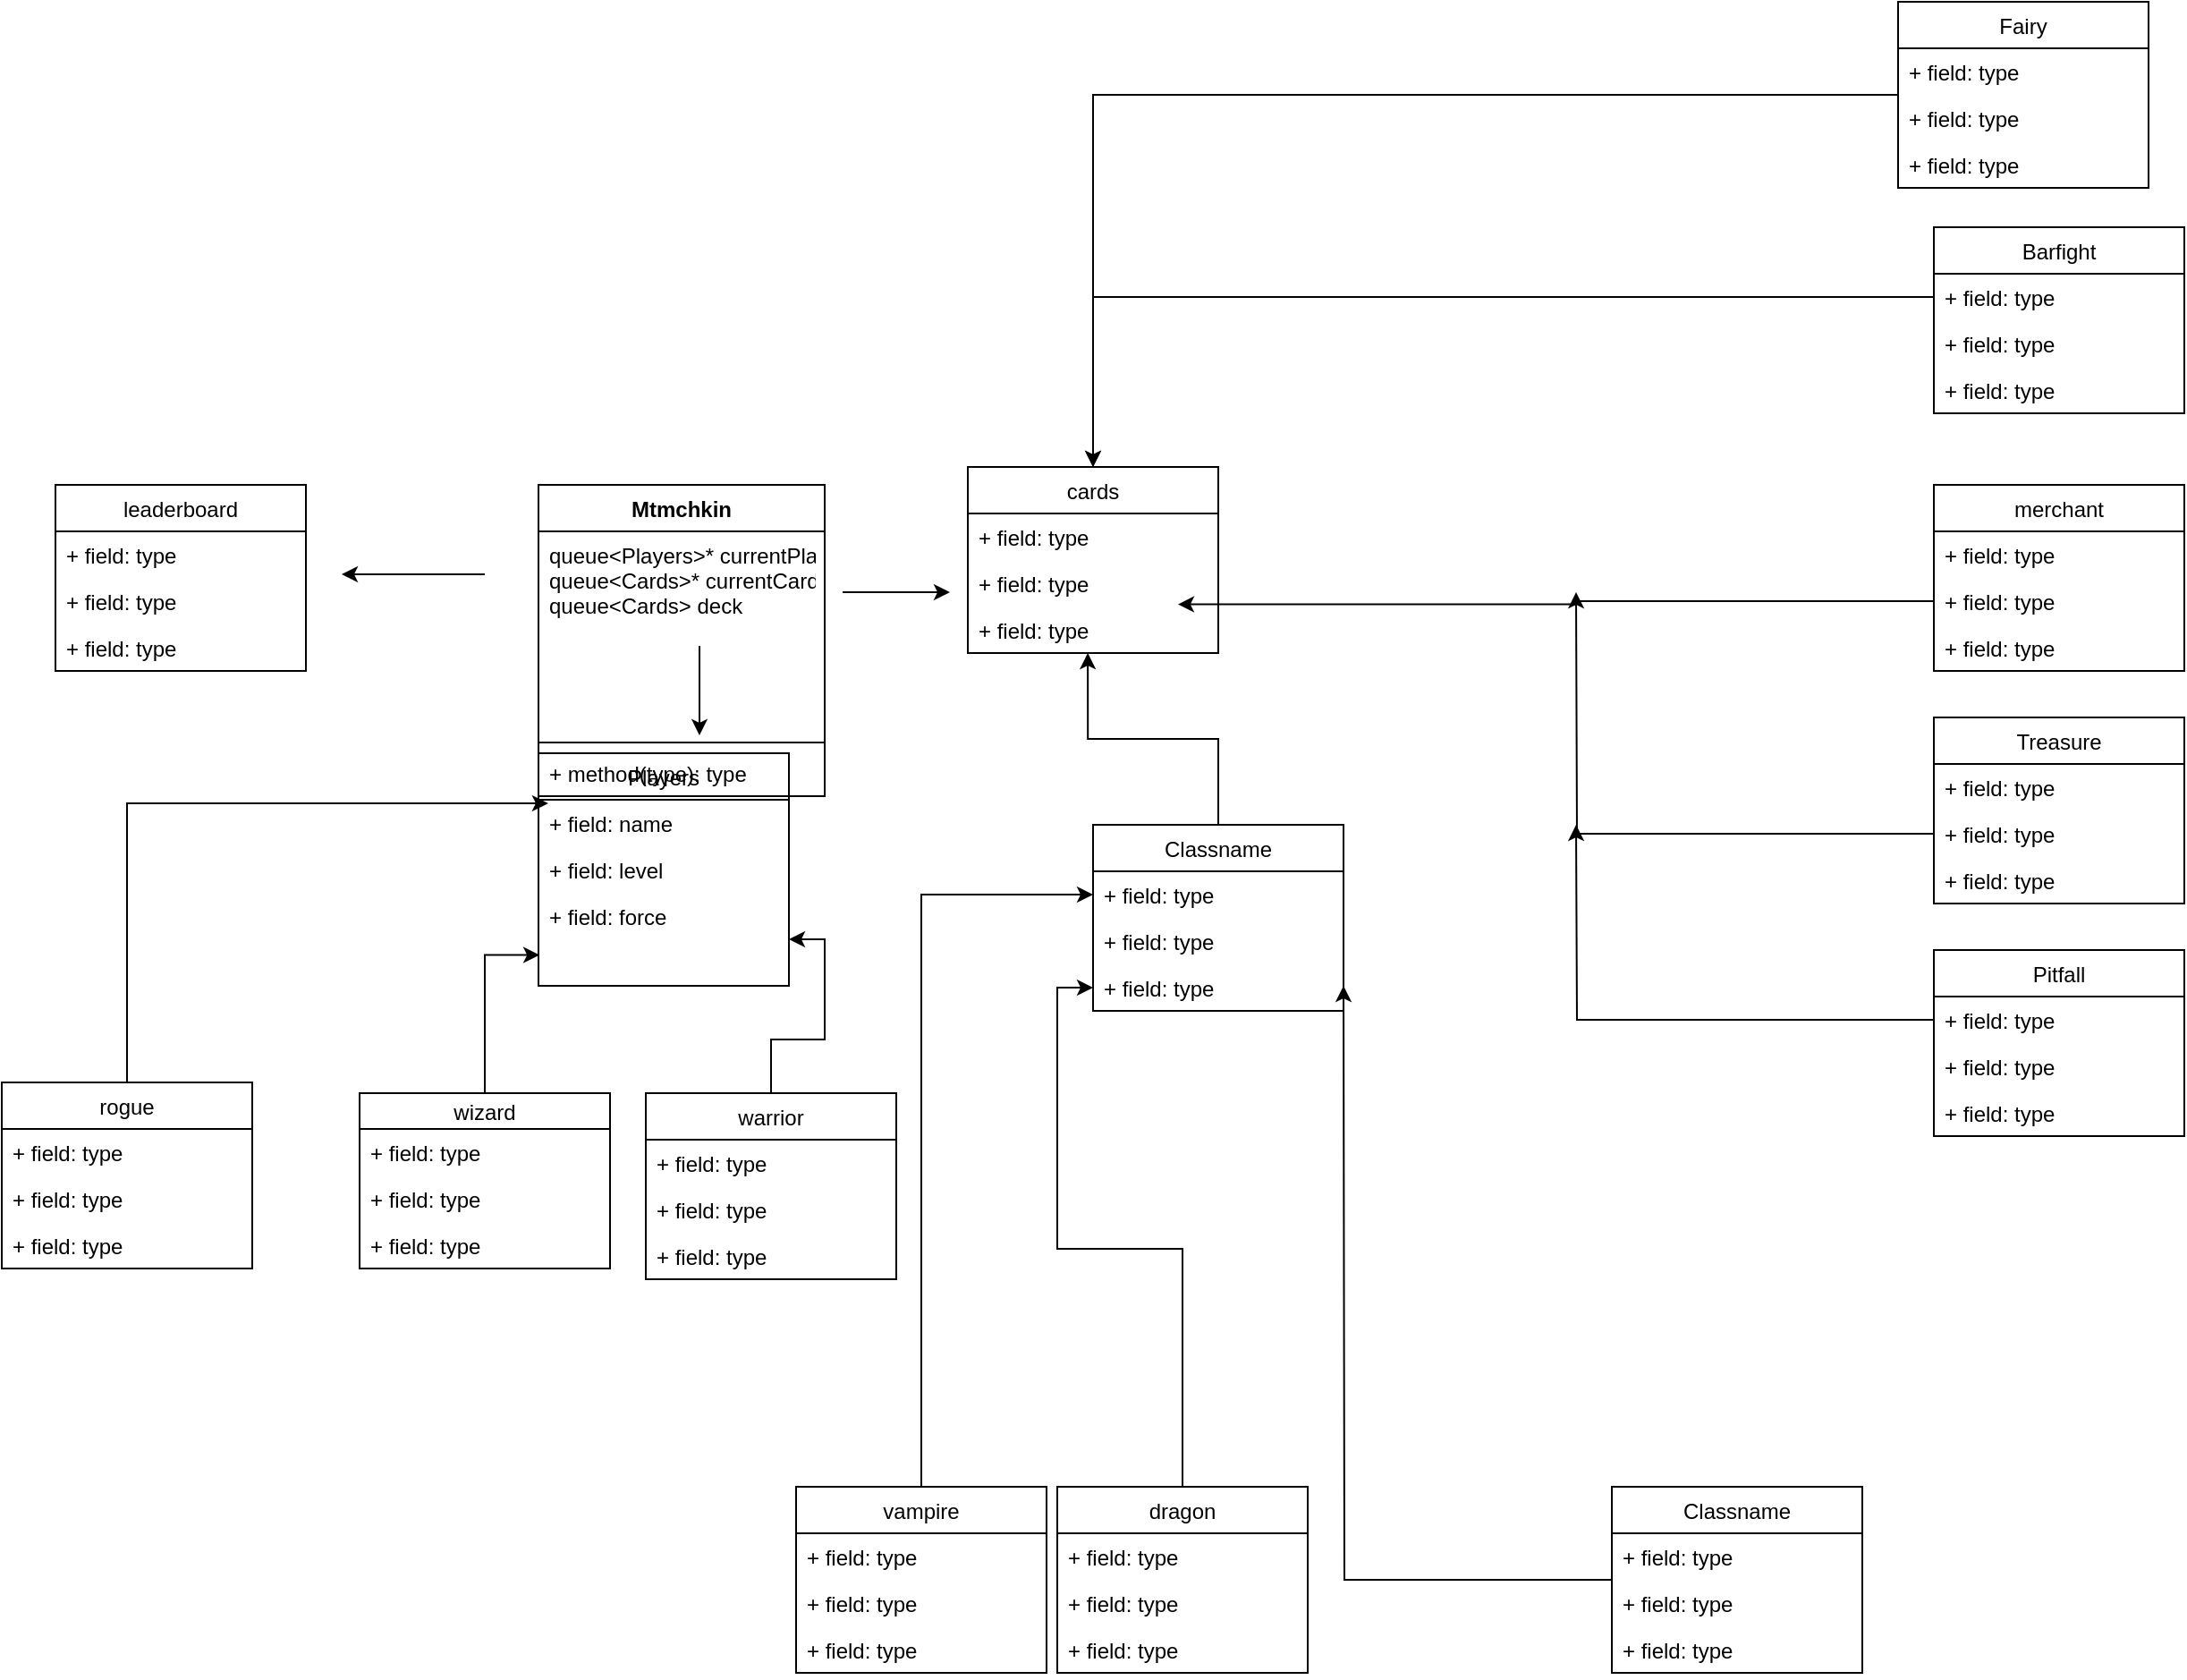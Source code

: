 <mxfile version="20.0.1" type="github">
  <diagram id="4wzTn6dpdVseDMfgccRy" name="Page-1">
    <mxGraphModel dx="2489" dy="2288" grid="1" gridSize="10" guides="1" tooltips="1" connect="1" arrows="1" fold="1" page="1" pageScale="1" pageWidth="827" pageHeight="1169" math="0" shadow="0">
      <root>
        <mxCell id="0" />
        <mxCell id="1" parent="0" />
        <mxCell id="81CmifObGXIKuu-rGYJU-3" value="Mtmchkin" style="swimlane;fontStyle=1;align=center;verticalAlign=top;childLayout=stackLayout;horizontal=1;startSize=26;horizontalStack=0;resizeParent=1;resizeParentMax=0;resizeLast=0;collapsible=1;marginBottom=0;" parent="1" vertex="1">
          <mxGeometry x="200" y="40" width="160" height="174" as="geometry" />
        </mxCell>
        <mxCell id="81CmifObGXIKuu-rGYJU-4" value="queue&lt;Players&gt;* currentPlayer&#xa;queue&lt;Cards&gt;* currentCard&#xa;queue&lt;Cards&gt; deck&#xa;&#xa;" style="text;strokeColor=none;fillColor=none;align=left;verticalAlign=top;spacingLeft=4;spacingRight=4;overflow=hidden;rotatable=0;points=[[0,0.5],[1,0.5]];portConstraint=eastwest;" parent="81CmifObGXIKuu-rGYJU-3" vertex="1">
          <mxGeometry y="26" width="160" height="114" as="geometry" />
        </mxCell>
        <mxCell id="81CmifObGXIKuu-rGYJU-5" value="" style="line;strokeWidth=1;fillColor=none;align=left;verticalAlign=middle;spacingTop=-1;spacingLeft=3;spacingRight=3;rotatable=0;labelPosition=right;points=[];portConstraint=eastwest;" parent="81CmifObGXIKuu-rGYJU-3" vertex="1">
          <mxGeometry y="140" width="160" height="8" as="geometry" />
        </mxCell>
        <mxCell id="81CmifObGXIKuu-rGYJU-6" value="+ method(type): type" style="text;strokeColor=none;fillColor=none;align=left;verticalAlign=top;spacingLeft=4;spacingRight=4;overflow=hidden;rotatable=0;points=[[0,0.5],[1,0.5]];portConstraint=eastwest;" parent="81CmifObGXIKuu-rGYJU-3" vertex="1">
          <mxGeometry y="148" width="160" height="26" as="geometry" />
        </mxCell>
        <mxCell id="81CmifObGXIKuu-rGYJU-7" value="Players" style="swimlane;fontStyle=0;childLayout=stackLayout;horizontal=1;startSize=26;fillColor=none;horizontalStack=0;resizeParent=1;resizeParentMax=0;resizeLast=0;collapsible=1;marginBottom=0;" parent="1" vertex="1">
          <mxGeometry x="200" y="190" width="140" height="130" as="geometry" />
        </mxCell>
        <mxCell id="81CmifObGXIKuu-rGYJU-8" value="+ field: name" style="text;strokeColor=none;fillColor=none;align=left;verticalAlign=top;spacingLeft=4;spacingRight=4;overflow=hidden;rotatable=0;points=[[0,0.5],[1,0.5]];portConstraint=eastwest;" parent="81CmifObGXIKuu-rGYJU-7" vertex="1">
          <mxGeometry y="26" width="140" height="26" as="geometry" />
        </mxCell>
        <mxCell id="81CmifObGXIKuu-rGYJU-9" value="+ field: level" style="text;strokeColor=none;fillColor=none;align=left;verticalAlign=top;spacingLeft=4;spacingRight=4;overflow=hidden;rotatable=0;points=[[0,0.5],[1,0.5]];portConstraint=eastwest;" parent="81CmifObGXIKuu-rGYJU-7" vertex="1">
          <mxGeometry y="52" width="140" height="26" as="geometry" />
        </mxCell>
        <mxCell id="81CmifObGXIKuu-rGYJU-10" value="+ field: force" style="text;strokeColor=none;fillColor=none;align=left;verticalAlign=top;spacingLeft=4;spacingRight=4;overflow=hidden;rotatable=0;points=[[0,0.5],[1,0.5]];portConstraint=eastwest;" parent="81CmifObGXIKuu-rGYJU-7" vertex="1">
          <mxGeometry y="78" width="140" height="52" as="geometry" />
        </mxCell>
        <mxCell id="81CmifObGXIKuu-rGYJU-12" value="cards" style="swimlane;fontStyle=0;childLayout=stackLayout;horizontal=1;startSize=26;fillColor=none;horizontalStack=0;resizeParent=1;resizeParentMax=0;resizeLast=0;collapsible=1;marginBottom=0;" parent="1" vertex="1">
          <mxGeometry x="440" y="30" width="140" height="104" as="geometry" />
        </mxCell>
        <mxCell id="81CmifObGXIKuu-rGYJU-13" value="+ field: type" style="text;strokeColor=none;fillColor=none;align=left;verticalAlign=top;spacingLeft=4;spacingRight=4;overflow=hidden;rotatable=0;points=[[0,0.5],[1,0.5]];portConstraint=eastwest;" parent="81CmifObGXIKuu-rGYJU-12" vertex="1">
          <mxGeometry y="26" width="140" height="26" as="geometry" />
        </mxCell>
        <mxCell id="81CmifObGXIKuu-rGYJU-14" value="+ field: type" style="text;strokeColor=none;fillColor=none;align=left;verticalAlign=top;spacingLeft=4;spacingRight=4;overflow=hidden;rotatable=0;points=[[0,0.5],[1,0.5]];portConstraint=eastwest;" parent="81CmifObGXIKuu-rGYJU-12" vertex="1">
          <mxGeometry y="52" width="140" height="26" as="geometry" />
        </mxCell>
        <mxCell id="81CmifObGXIKuu-rGYJU-15" value="+ field: type" style="text;strokeColor=none;fillColor=none;align=left;verticalAlign=top;spacingLeft=4;spacingRight=4;overflow=hidden;rotatable=0;points=[[0,0.5],[1,0.5]];portConstraint=eastwest;" parent="81CmifObGXIKuu-rGYJU-12" vertex="1">
          <mxGeometry y="78" width="140" height="26" as="geometry" />
        </mxCell>
        <mxCell id="81CmifObGXIKuu-rGYJU-16" value="merchant" style="swimlane;fontStyle=0;childLayout=stackLayout;horizontal=1;startSize=26;fillColor=none;horizontalStack=0;resizeParent=1;resizeParentMax=0;resizeLast=0;collapsible=1;marginBottom=0;" parent="1" vertex="1">
          <mxGeometry x="980" y="40" width="140" height="104" as="geometry" />
        </mxCell>
        <mxCell id="81CmifObGXIKuu-rGYJU-17" value="+ field: type" style="text;strokeColor=none;fillColor=none;align=left;verticalAlign=top;spacingLeft=4;spacingRight=4;overflow=hidden;rotatable=0;points=[[0,0.5],[1,0.5]];portConstraint=eastwest;" parent="81CmifObGXIKuu-rGYJU-16" vertex="1">
          <mxGeometry y="26" width="140" height="26" as="geometry" />
        </mxCell>
        <mxCell id="81CmifObGXIKuu-rGYJU-18" value="+ field: type" style="text;strokeColor=none;fillColor=none;align=left;verticalAlign=top;spacingLeft=4;spacingRight=4;overflow=hidden;rotatable=0;points=[[0,0.5],[1,0.5]];portConstraint=eastwest;" parent="81CmifObGXIKuu-rGYJU-16" vertex="1">
          <mxGeometry y="52" width="140" height="26" as="geometry" />
        </mxCell>
        <mxCell id="81CmifObGXIKuu-rGYJU-19" value="+ field: type" style="text;strokeColor=none;fillColor=none;align=left;verticalAlign=top;spacingLeft=4;spacingRight=4;overflow=hidden;rotatable=0;points=[[0,0.5],[1,0.5]];portConstraint=eastwest;" parent="81CmifObGXIKuu-rGYJU-16" vertex="1">
          <mxGeometry y="78" width="140" height="26" as="geometry" />
        </mxCell>
        <mxCell id="81CmifObGXIKuu-rGYJU-20" value="Treasure" style="swimlane;fontStyle=0;childLayout=stackLayout;horizontal=1;startSize=26;fillColor=none;horizontalStack=0;resizeParent=1;resizeParentMax=0;resizeLast=0;collapsible=1;marginBottom=0;" parent="1" vertex="1">
          <mxGeometry x="980" y="170" width="140" height="104" as="geometry" />
        </mxCell>
        <mxCell id="81CmifObGXIKuu-rGYJU-21" value="+ field: type" style="text;strokeColor=none;fillColor=none;align=left;verticalAlign=top;spacingLeft=4;spacingRight=4;overflow=hidden;rotatable=0;points=[[0,0.5],[1,0.5]];portConstraint=eastwest;" parent="81CmifObGXIKuu-rGYJU-20" vertex="1">
          <mxGeometry y="26" width="140" height="26" as="geometry" />
        </mxCell>
        <mxCell id="81CmifObGXIKuu-rGYJU-22" value="+ field: type" style="text;strokeColor=none;fillColor=none;align=left;verticalAlign=top;spacingLeft=4;spacingRight=4;overflow=hidden;rotatable=0;points=[[0,0.5],[1,0.5]];portConstraint=eastwest;" parent="81CmifObGXIKuu-rGYJU-20" vertex="1">
          <mxGeometry y="52" width="140" height="26" as="geometry" />
        </mxCell>
        <mxCell id="81CmifObGXIKuu-rGYJU-23" value="+ field: type" style="text;strokeColor=none;fillColor=none;align=left;verticalAlign=top;spacingLeft=4;spacingRight=4;overflow=hidden;rotatable=0;points=[[0,0.5],[1,0.5]];portConstraint=eastwest;" parent="81CmifObGXIKuu-rGYJU-20" vertex="1">
          <mxGeometry y="78" width="140" height="26" as="geometry" />
        </mxCell>
        <mxCell id="81CmifObGXIKuu-rGYJU-24" value="leaderboard" style="swimlane;fontStyle=0;childLayout=stackLayout;horizontal=1;startSize=26;fillColor=none;horizontalStack=0;resizeParent=1;resizeParentMax=0;resizeLast=0;collapsible=1;marginBottom=0;" parent="1" vertex="1">
          <mxGeometry x="-70" y="40" width="140" height="104" as="geometry" />
        </mxCell>
        <mxCell id="81CmifObGXIKuu-rGYJU-25" value="+ field: type" style="text;strokeColor=none;fillColor=none;align=left;verticalAlign=top;spacingLeft=4;spacingRight=4;overflow=hidden;rotatable=0;points=[[0,0.5],[1,0.5]];portConstraint=eastwest;" parent="81CmifObGXIKuu-rGYJU-24" vertex="1">
          <mxGeometry y="26" width="140" height="26" as="geometry" />
        </mxCell>
        <mxCell id="81CmifObGXIKuu-rGYJU-26" value="+ field: type" style="text;strokeColor=none;fillColor=none;align=left;verticalAlign=top;spacingLeft=4;spacingRight=4;overflow=hidden;rotatable=0;points=[[0,0.5],[1,0.5]];portConstraint=eastwest;" parent="81CmifObGXIKuu-rGYJU-24" vertex="1">
          <mxGeometry y="52" width="140" height="26" as="geometry" />
        </mxCell>
        <mxCell id="81CmifObGXIKuu-rGYJU-27" value="+ field: type" style="text;strokeColor=none;fillColor=none;align=left;verticalAlign=top;spacingLeft=4;spacingRight=4;overflow=hidden;rotatable=0;points=[[0,0.5],[1,0.5]];portConstraint=eastwest;" parent="81CmifObGXIKuu-rGYJU-24" vertex="1">
          <mxGeometry y="78" width="140" height="26" as="geometry" />
        </mxCell>
        <mxCell id="81CmifObGXIKuu-rGYJU-98" style="edgeStyle=orthogonalEdgeStyle;rounded=0;orthogonalLoop=1;jettySize=auto;html=1;entryX=0.039;entryY=0.077;entryDx=0;entryDy=0;entryPerimeter=0;" parent="1" source="81CmifObGXIKuu-rGYJU-28" target="81CmifObGXIKuu-rGYJU-8" edge="1">
          <mxGeometry relative="1" as="geometry" />
        </mxCell>
        <mxCell id="81CmifObGXIKuu-rGYJU-28" value="rogue" style="swimlane;fontStyle=0;childLayout=stackLayout;horizontal=1;startSize=26;fillColor=none;horizontalStack=0;resizeParent=1;resizeParentMax=0;resizeLast=0;collapsible=1;marginBottom=0;" parent="1" vertex="1">
          <mxGeometry x="-100" y="374" width="140" height="104" as="geometry" />
        </mxCell>
        <mxCell id="81CmifObGXIKuu-rGYJU-29" value="+ field: type" style="text;strokeColor=none;fillColor=none;align=left;verticalAlign=top;spacingLeft=4;spacingRight=4;overflow=hidden;rotatable=0;points=[[0,0.5],[1,0.5]];portConstraint=eastwest;" parent="81CmifObGXIKuu-rGYJU-28" vertex="1">
          <mxGeometry y="26" width="140" height="26" as="geometry" />
        </mxCell>
        <mxCell id="81CmifObGXIKuu-rGYJU-30" value="+ field: type" style="text;strokeColor=none;fillColor=none;align=left;verticalAlign=top;spacingLeft=4;spacingRight=4;overflow=hidden;rotatable=0;points=[[0,0.5],[1,0.5]];portConstraint=eastwest;" parent="81CmifObGXIKuu-rGYJU-28" vertex="1">
          <mxGeometry y="52" width="140" height="26" as="geometry" />
        </mxCell>
        <mxCell id="81CmifObGXIKuu-rGYJU-31" value="+ field: type" style="text;strokeColor=none;fillColor=none;align=left;verticalAlign=top;spacingLeft=4;spacingRight=4;overflow=hidden;rotatable=0;points=[[0,0.5],[1,0.5]];portConstraint=eastwest;" parent="81CmifObGXIKuu-rGYJU-28" vertex="1">
          <mxGeometry y="78" width="140" height="26" as="geometry" />
        </mxCell>
        <mxCell id="81CmifObGXIKuu-rGYJU-97" style="edgeStyle=orthogonalEdgeStyle;rounded=0;orthogonalLoop=1;jettySize=auto;html=1;entryX=0.004;entryY=0.669;entryDx=0;entryDy=0;entryPerimeter=0;" parent="1" source="81CmifObGXIKuu-rGYJU-32" target="81CmifObGXIKuu-rGYJU-10" edge="1">
          <mxGeometry relative="1" as="geometry" />
        </mxCell>
        <mxCell id="81CmifObGXIKuu-rGYJU-32" value="wizard" style="swimlane;fontStyle=0;childLayout=stackLayout;horizontal=1;startSize=20;fillColor=none;horizontalStack=0;resizeParent=1;resizeParentMax=0;resizeLast=0;collapsible=1;marginBottom=0;" parent="1" vertex="1">
          <mxGeometry x="100" y="380" width="140" height="98" as="geometry" />
        </mxCell>
        <mxCell id="81CmifObGXIKuu-rGYJU-33" value="+ field: type" style="text;strokeColor=none;fillColor=none;align=left;verticalAlign=top;spacingLeft=4;spacingRight=4;overflow=hidden;rotatable=0;points=[[0,0.5],[1,0.5]];portConstraint=eastwest;" parent="81CmifObGXIKuu-rGYJU-32" vertex="1">
          <mxGeometry y="20" width="140" height="26" as="geometry" />
        </mxCell>
        <mxCell id="81CmifObGXIKuu-rGYJU-34" value="+ field: type" style="text;strokeColor=none;fillColor=none;align=left;verticalAlign=top;spacingLeft=4;spacingRight=4;overflow=hidden;rotatable=0;points=[[0,0.5],[1,0.5]];portConstraint=eastwest;" parent="81CmifObGXIKuu-rGYJU-32" vertex="1">
          <mxGeometry y="46" width="140" height="26" as="geometry" />
        </mxCell>
        <mxCell id="81CmifObGXIKuu-rGYJU-35" value="+ field: type" style="text;strokeColor=none;fillColor=none;align=left;verticalAlign=top;spacingLeft=4;spacingRight=4;overflow=hidden;rotatable=0;points=[[0,0.5],[1,0.5]];portConstraint=eastwest;" parent="81CmifObGXIKuu-rGYJU-32" vertex="1">
          <mxGeometry y="72" width="140" height="26" as="geometry" />
        </mxCell>
        <mxCell id="81CmifObGXIKuu-rGYJU-96" style="edgeStyle=orthogonalEdgeStyle;rounded=0;orthogonalLoop=1;jettySize=auto;html=1;entryX=1;entryY=0.5;entryDx=0;entryDy=0;" parent="1" source="81CmifObGXIKuu-rGYJU-36" target="81CmifObGXIKuu-rGYJU-10" edge="1">
          <mxGeometry relative="1" as="geometry" />
        </mxCell>
        <mxCell id="81CmifObGXIKuu-rGYJU-36" value="warrior" style="swimlane;fontStyle=0;childLayout=stackLayout;horizontal=1;startSize=26;fillColor=none;horizontalStack=0;resizeParent=1;resizeParentMax=0;resizeLast=0;collapsible=1;marginBottom=0;" parent="1" vertex="1">
          <mxGeometry x="260" y="380" width="140" height="104" as="geometry" />
        </mxCell>
        <mxCell id="81CmifObGXIKuu-rGYJU-37" value="+ field: type" style="text;strokeColor=none;fillColor=none;align=left;verticalAlign=top;spacingLeft=4;spacingRight=4;overflow=hidden;rotatable=0;points=[[0,0.5],[1,0.5]];portConstraint=eastwest;" parent="81CmifObGXIKuu-rGYJU-36" vertex="1">
          <mxGeometry y="26" width="140" height="26" as="geometry" />
        </mxCell>
        <mxCell id="81CmifObGXIKuu-rGYJU-38" value="+ field: type" style="text;strokeColor=none;fillColor=none;align=left;verticalAlign=top;spacingLeft=4;spacingRight=4;overflow=hidden;rotatable=0;points=[[0,0.5],[1,0.5]];portConstraint=eastwest;" parent="81CmifObGXIKuu-rGYJU-36" vertex="1">
          <mxGeometry y="52" width="140" height="26" as="geometry" />
        </mxCell>
        <mxCell id="81CmifObGXIKuu-rGYJU-39" value="+ field: type" style="text;strokeColor=none;fillColor=none;align=left;verticalAlign=top;spacingLeft=4;spacingRight=4;overflow=hidden;rotatable=0;points=[[0,0.5],[1,0.5]];portConstraint=eastwest;" parent="81CmifObGXIKuu-rGYJU-36" vertex="1">
          <mxGeometry y="78" width="140" height="26" as="geometry" />
        </mxCell>
        <mxCell id="81CmifObGXIKuu-rGYJU-42" value="" style="endArrow=classic;html=1;rounded=0;" parent="1" edge="1">
          <mxGeometry width="50" height="50" relative="1" as="geometry">
            <mxPoint x="290" y="130" as="sourcePoint" />
            <mxPoint x="290" y="180" as="targetPoint" />
            <Array as="points" />
          </mxGeometry>
        </mxCell>
        <mxCell id="81CmifObGXIKuu-rGYJU-43" value="" style="endArrow=classic;html=1;rounded=0;" parent="1" edge="1">
          <mxGeometry width="50" height="50" relative="1" as="geometry">
            <mxPoint x="370" y="100" as="sourcePoint" />
            <mxPoint x="430" y="100" as="targetPoint" />
            <Array as="points">
              <mxPoint x="400" y="100" />
            </Array>
          </mxGeometry>
        </mxCell>
        <mxCell id="81CmifObGXIKuu-rGYJU-44" value="" style="endArrow=classic;html=1;rounded=0;" parent="1" edge="1">
          <mxGeometry width="50" height="50" relative="1" as="geometry">
            <mxPoint x="170" y="90" as="sourcePoint" />
            <mxPoint x="90" y="90" as="targetPoint" />
          </mxGeometry>
        </mxCell>
        <mxCell id="81CmifObGXIKuu-rGYJU-57" value="Pitfall" style="swimlane;fontStyle=0;childLayout=stackLayout;horizontal=1;startSize=26;fillColor=none;horizontalStack=0;resizeParent=1;resizeParentMax=0;resizeLast=0;collapsible=1;marginBottom=0;" parent="1" vertex="1">
          <mxGeometry x="980" y="300" width="140" height="104" as="geometry" />
        </mxCell>
        <mxCell id="81CmifObGXIKuu-rGYJU-58" value="+ field: type" style="text;strokeColor=none;fillColor=none;align=left;verticalAlign=top;spacingLeft=4;spacingRight=4;overflow=hidden;rotatable=0;points=[[0,0.5],[1,0.5]];portConstraint=eastwest;" parent="81CmifObGXIKuu-rGYJU-57" vertex="1">
          <mxGeometry y="26" width="140" height="26" as="geometry" />
        </mxCell>
        <mxCell id="81CmifObGXIKuu-rGYJU-59" value="+ field: type" style="text;strokeColor=none;fillColor=none;align=left;verticalAlign=top;spacingLeft=4;spacingRight=4;overflow=hidden;rotatable=0;points=[[0,0.5],[1,0.5]];portConstraint=eastwest;" parent="81CmifObGXIKuu-rGYJU-57" vertex="1">
          <mxGeometry y="52" width="140" height="26" as="geometry" />
        </mxCell>
        <mxCell id="81CmifObGXIKuu-rGYJU-60" value="+ field: type" style="text;strokeColor=none;fillColor=none;align=left;verticalAlign=top;spacingLeft=4;spacingRight=4;overflow=hidden;rotatable=0;points=[[0,0.5],[1,0.5]];portConstraint=eastwest;" parent="81CmifObGXIKuu-rGYJU-57" vertex="1">
          <mxGeometry y="78" width="140" height="26" as="geometry" />
        </mxCell>
        <mxCell id="81CmifObGXIKuu-rGYJU-61" value="Barfight" style="swimlane;fontStyle=0;childLayout=stackLayout;horizontal=1;startSize=26;fillColor=none;horizontalStack=0;resizeParent=1;resizeParentMax=0;resizeLast=0;collapsible=1;marginBottom=0;" parent="1" vertex="1">
          <mxGeometry x="980" y="-104" width="140" height="104" as="geometry" />
        </mxCell>
        <mxCell id="81CmifObGXIKuu-rGYJU-62" value="+ field: type" style="text;strokeColor=none;fillColor=none;align=left;verticalAlign=top;spacingLeft=4;spacingRight=4;overflow=hidden;rotatable=0;points=[[0,0.5],[1,0.5]];portConstraint=eastwest;" parent="81CmifObGXIKuu-rGYJU-61" vertex="1">
          <mxGeometry y="26" width="140" height="26" as="geometry" />
        </mxCell>
        <mxCell id="81CmifObGXIKuu-rGYJU-63" value="+ field: type" style="text;strokeColor=none;fillColor=none;align=left;verticalAlign=top;spacingLeft=4;spacingRight=4;overflow=hidden;rotatable=0;points=[[0,0.5],[1,0.5]];portConstraint=eastwest;" parent="81CmifObGXIKuu-rGYJU-61" vertex="1">
          <mxGeometry y="52" width="140" height="26" as="geometry" />
        </mxCell>
        <mxCell id="81CmifObGXIKuu-rGYJU-64" value="+ field: type" style="text;strokeColor=none;fillColor=none;align=left;verticalAlign=top;spacingLeft=4;spacingRight=4;overflow=hidden;rotatable=0;points=[[0,0.5],[1,0.5]];portConstraint=eastwest;" parent="81CmifObGXIKuu-rGYJU-61" vertex="1">
          <mxGeometry y="78" width="140" height="26" as="geometry" />
        </mxCell>
        <mxCell id="81CmifObGXIKuu-rGYJU-69" style="edgeStyle=orthogonalEdgeStyle;rounded=0;orthogonalLoop=1;jettySize=auto;html=1;" parent="1" source="81CmifObGXIKuu-rGYJU-65" target="81CmifObGXIKuu-rGYJU-12" edge="1">
          <mxGeometry relative="1" as="geometry" />
        </mxCell>
        <mxCell id="81CmifObGXIKuu-rGYJU-65" value="Fairy" style="swimlane;fontStyle=0;childLayout=stackLayout;horizontal=1;startSize=26;fillColor=none;horizontalStack=0;resizeParent=1;resizeParentMax=0;resizeLast=0;collapsible=1;marginBottom=0;" parent="1" vertex="1">
          <mxGeometry x="960" y="-230" width="140" height="104" as="geometry" />
        </mxCell>
        <mxCell id="81CmifObGXIKuu-rGYJU-66" value="+ field: type" style="text;strokeColor=none;fillColor=none;align=left;verticalAlign=top;spacingLeft=4;spacingRight=4;overflow=hidden;rotatable=0;points=[[0,0.5],[1,0.5]];portConstraint=eastwest;" parent="81CmifObGXIKuu-rGYJU-65" vertex="1">
          <mxGeometry y="26" width="140" height="26" as="geometry" />
        </mxCell>
        <mxCell id="81CmifObGXIKuu-rGYJU-67" value="+ field: type" style="text;strokeColor=none;fillColor=none;align=left;verticalAlign=top;spacingLeft=4;spacingRight=4;overflow=hidden;rotatable=0;points=[[0,0.5],[1,0.5]];portConstraint=eastwest;" parent="81CmifObGXIKuu-rGYJU-65" vertex="1">
          <mxGeometry y="52" width="140" height="26" as="geometry" />
        </mxCell>
        <mxCell id="81CmifObGXIKuu-rGYJU-68" value="+ field: type" style="text;strokeColor=none;fillColor=none;align=left;verticalAlign=top;spacingLeft=4;spacingRight=4;overflow=hidden;rotatable=0;points=[[0,0.5],[1,0.5]];portConstraint=eastwest;" parent="81CmifObGXIKuu-rGYJU-65" vertex="1">
          <mxGeometry y="78" width="140" height="26" as="geometry" />
        </mxCell>
        <mxCell id="81CmifObGXIKuu-rGYJU-70" style="edgeStyle=orthogonalEdgeStyle;rounded=0;orthogonalLoop=1;jettySize=auto;html=1;" parent="1" source="81CmifObGXIKuu-rGYJU-62" target="81CmifObGXIKuu-rGYJU-12" edge="1">
          <mxGeometry relative="1" as="geometry" />
        </mxCell>
        <mxCell id="81CmifObGXIKuu-rGYJU-71" style="edgeStyle=orthogonalEdgeStyle;rounded=0;orthogonalLoop=1;jettySize=auto;html=1;exitX=0;exitY=0.5;exitDx=0;exitDy=0;entryX=0.839;entryY=-0.046;entryDx=0;entryDy=0;entryPerimeter=0;" parent="1" source="81CmifObGXIKuu-rGYJU-18" target="81CmifObGXIKuu-rGYJU-15" edge="1">
          <mxGeometry relative="1" as="geometry" />
        </mxCell>
        <mxCell id="81CmifObGXIKuu-rGYJU-72" style="edgeStyle=orthogonalEdgeStyle;rounded=0;orthogonalLoop=1;jettySize=auto;html=1;" parent="1" source="81CmifObGXIKuu-rGYJU-22" edge="1">
          <mxGeometry relative="1" as="geometry">
            <mxPoint x="780" y="100" as="targetPoint" />
          </mxGeometry>
        </mxCell>
        <mxCell id="81CmifObGXIKuu-rGYJU-81" style="edgeStyle=orthogonalEdgeStyle;rounded=0;orthogonalLoop=1;jettySize=auto;html=1;entryX=0.479;entryY=1;entryDx=0;entryDy=0;entryPerimeter=0;" parent="1" source="81CmifObGXIKuu-rGYJU-74" target="81CmifObGXIKuu-rGYJU-15" edge="1">
          <mxGeometry relative="1" as="geometry" />
        </mxCell>
        <mxCell id="81CmifObGXIKuu-rGYJU-74" value="Classname" style="swimlane;fontStyle=0;childLayout=stackLayout;horizontal=1;startSize=26;fillColor=none;horizontalStack=0;resizeParent=1;resizeParentMax=0;resizeLast=0;collapsible=1;marginBottom=0;" parent="1" vertex="1">
          <mxGeometry x="510" y="230" width="140" height="104" as="geometry" />
        </mxCell>
        <mxCell id="81CmifObGXIKuu-rGYJU-75" value="+ field: type" style="text;strokeColor=none;fillColor=none;align=left;verticalAlign=top;spacingLeft=4;spacingRight=4;overflow=hidden;rotatable=0;points=[[0,0.5],[1,0.5]];portConstraint=eastwest;" parent="81CmifObGXIKuu-rGYJU-74" vertex="1">
          <mxGeometry y="26" width="140" height="26" as="geometry" />
        </mxCell>
        <mxCell id="81CmifObGXIKuu-rGYJU-76" value="+ field: type" style="text;strokeColor=none;fillColor=none;align=left;verticalAlign=top;spacingLeft=4;spacingRight=4;overflow=hidden;rotatable=0;points=[[0,0.5],[1,0.5]];portConstraint=eastwest;" parent="81CmifObGXIKuu-rGYJU-74" vertex="1">
          <mxGeometry y="52" width="140" height="26" as="geometry" />
        </mxCell>
        <mxCell id="81CmifObGXIKuu-rGYJU-77" value="+ field: type" style="text;strokeColor=none;fillColor=none;align=left;verticalAlign=top;spacingLeft=4;spacingRight=4;overflow=hidden;rotatable=0;points=[[0,0.5],[1,0.5]];portConstraint=eastwest;" parent="81CmifObGXIKuu-rGYJU-74" vertex="1">
          <mxGeometry y="78" width="140" height="26" as="geometry" />
        </mxCell>
        <mxCell id="81CmifObGXIKuu-rGYJU-79" style="edgeStyle=orthogonalEdgeStyle;rounded=0;orthogonalLoop=1;jettySize=auto;html=1;" parent="1" source="81CmifObGXIKuu-rGYJU-58" edge="1">
          <mxGeometry relative="1" as="geometry">
            <mxPoint x="780" y="230" as="targetPoint" />
          </mxGeometry>
        </mxCell>
        <mxCell id="81CmifObGXIKuu-rGYJU-95" style="edgeStyle=orthogonalEdgeStyle;rounded=0;orthogonalLoop=1;jettySize=auto;html=1;" parent="1" source="81CmifObGXIKuu-rGYJU-82" target="81CmifObGXIKuu-rGYJU-75" edge="1">
          <mxGeometry relative="1" as="geometry" />
        </mxCell>
        <mxCell id="81CmifObGXIKuu-rGYJU-82" value="vampire" style="swimlane;fontStyle=0;childLayout=stackLayout;horizontal=1;startSize=26;fillColor=none;horizontalStack=0;resizeParent=1;resizeParentMax=0;resizeLast=0;collapsible=1;marginBottom=0;" parent="1" vertex="1">
          <mxGeometry x="344" y="600" width="140" height="104" as="geometry" />
        </mxCell>
        <mxCell id="81CmifObGXIKuu-rGYJU-83" value="+ field: type" style="text;strokeColor=none;fillColor=none;align=left;verticalAlign=top;spacingLeft=4;spacingRight=4;overflow=hidden;rotatable=0;points=[[0,0.5],[1,0.5]];portConstraint=eastwest;" parent="81CmifObGXIKuu-rGYJU-82" vertex="1">
          <mxGeometry y="26" width="140" height="26" as="geometry" />
        </mxCell>
        <mxCell id="81CmifObGXIKuu-rGYJU-84" value="+ field: type" style="text;strokeColor=none;fillColor=none;align=left;verticalAlign=top;spacingLeft=4;spacingRight=4;overflow=hidden;rotatable=0;points=[[0,0.5],[1,0.5]];portConstraint=eastwest;" parent="81CmifObGXIKuu-rGYJU-82" vertex="1">
          <mxGeometry y="52" width="140" height="26" as="geometry" />
        </mxCell>
        <mxCell id="81CmifObGXIKuu-rGYJU-85" value="+ field: type" style="text;strokeColor=none;fillColor=none;align=left;verticalAlign=top;spacingLeft=4;spacingRight=4;overflow=hidden;rotatable=0;points=[[0,0.5],[1,0.5]];portConstraint=eastwest;" parent="81CmifObGXIKuu-rGYJU-82" vertex="1">
          <mxGeometry y="78" width="140" height="26" as="geometry" />
        </mxCell>
        <mxCell id="81CmifObGXIKuu-rGYJU-99" style="edgeStyle=orthogonalEdgeStyle;rounded=0;orthogonalLoop=1;jettySize=auto;html=1;" parent="1" source="81CmifObGXIKuu-rGYJU-86" target="81CmifObGXIKuu-rGYJU-77" edge="1">
          <mxGeometry relative="1" as="geometry" />
        </mxCell>
        <mxCell id="81CmifObGXIKuu-rGYJU-86" value="dragon" style="swimlane;fontStyle=0;childLayout=stackLayout;horizontal=1;startSize=26;fillColor=none;horizontalStack=0;resizeParent=1;resizeParentMax=0;resizeLast=0;collapsible=1;marginBottom=0;" parent="1" vertex="1">
          <mxGeometry x="490" y="600" width="140" height="104" as="geometry" />
        </mxCell>
        <mxCell id="81CmifObGXIKuu-rGYJU-87" value="+ field: type" style="text;strokeColor=none;fillColor=none;align=left;verticalAlign=top;spacingLeft=4;spacingRight=4;overflow=hidden;rotatable=0;points=[[0,0.5],[1,0.5]];portConstraint=eastwest;" parent="81CmifObGXIKuu-rGYJU-86" vertex="1">
          <mxGeometry y="26" width="140" height="26" as="geometry" />
        </mxCell>
        <mxCell id="81CmifObGXIKuu-rGYJU-88" value="+ field: type" style="text;strokeColor=none;fillColor=none;align=left;verticalAlign=top;spacingLeft=4;spacingRight=4;overflow=hidden;rotatable=0;points=[[0,0.5],[1,0.5]];portConstraint=eastwest;" parent="81CmifObGXIKuu-rGYJU-86" vertex="1">
          <mxGeometry y="52" width="140" height="26" as="geometry" />
        </mxCell>
        <mxCell id="81CmifObGXIKuu-rGYJU-89" value="+ field: type" style="text;strokeColor=none;fillColor=none;align=left;verticalAlign=top;spacingLeft=4;spacingRight=4;overflow=hidden;rotatable=0;points=[[0,0.5],[1,0.5]];portConstraint=eastwest;" parent="81CmifObGXIKuu-rGYJU-86" vertex="1">
          <mxGeometry y="78" width="140" height="26" as="geometry" />
        </mxCell>
        <mxCell id="81CmifObGXIKuu-rGYJU-100" style="edgeStyle=orthogonalEdgeStyle;rounded=0;orthogonalLoop=1;jettySize=auto;html=1;" parent="1" source="81CmifObGXIKuu-rGYJU-90" edge="1">
          <mxGeometry relative="1" as="geometry">
            <mxPoint x="650" y="320" as="targetPoint" />
          </mxGeometry>
        </mxCell>
        <mxCell id="81CmifObGXIKuu-rGYJU-90" value="Classname" style="swimlane;fontStyle=0;childLayout=stackLayout;horizontal=1;startSize=26;fillColor=none;horizontalStack=0;resizeParent=1;resizeParentMax=0;resizeLast=0;collapsible=1;marginBottom=0;" parent="1" vertex="1">
          <mxGeometry x="800" y="600" width="140" height="104" as="geometry" />
        </mxCell>
        <mxCell id="81CmifObGXIKuu-rGYJU-91" value="+ field: type" style="text;strokeColor=none;fillColor=none;align=left;verticalAlign=top;spacingLeft=4;spacingRight=4;overflow=hidden;rotatable=0;points=[[0,0.5],[1,0.5]];portConstraint=eastwest;" parent="81CmifObGXIKuu-rGYJU-90" vertex="1">
          <mxGeometry y="26" width="140" height="26" as="geometry" />
        </mxCell>
        <mxCell id="81CmifObGXIKuu-rGYJU-92" value="+ field: type" style="text;strokeColor=none;fillColor=none;align=left;verticalAlign=top;spacingLeft=4;spacingRight=4;overflow=hidden;rotatable=0;points=[[0,0.5],[1,0.5]];portConstraint=eastwest;" parent="81CmifObGXIKuu-rGYJU-90" vertex="1">
          <mxGeometry y="52" width="140" height="26" as="geometry" />
        </mxCell>
        <mxCell id="81CmifObGXIKuu-rGYJU-93" value="+ field: type" style="text;strokeColor=none;fillColor=none;align=left;verticalAlign=top;spacingLeft=4;spacingRight=4;overflow=hidden;rotatable=0;points=[[0,0.5],[1,0.5]];portConstraint=eastwest;" parent="81CmifObGXIKuu-rGYJU-90" vertex="1">
          <mxGeometry y="78" width="140" height="26" as="geometry" />
        </mxCell>
      </root>
    </mxGraphModel>
  </diagram>
</mxfile>

